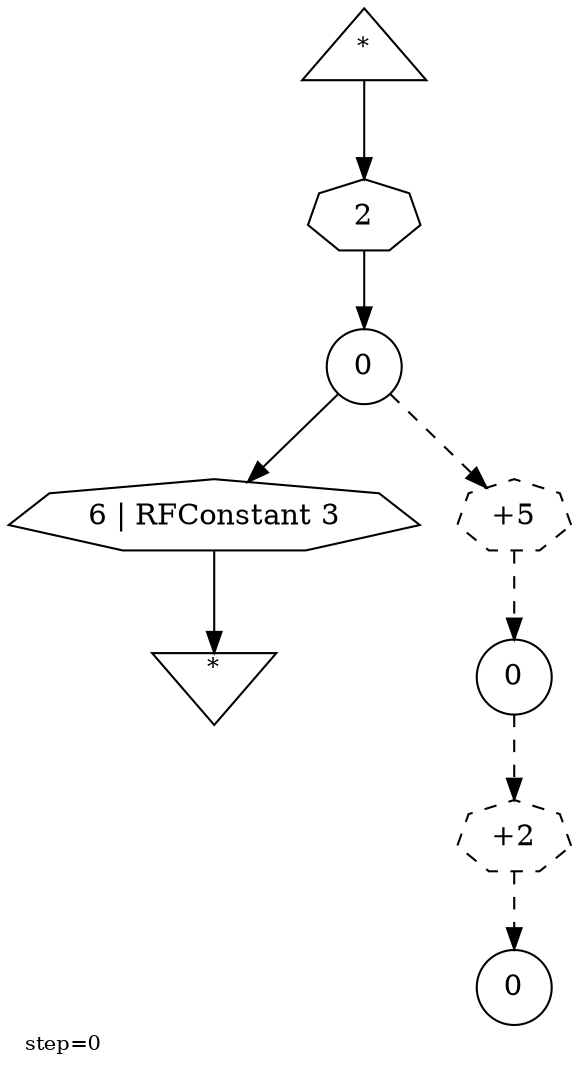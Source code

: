 digraph {
  graph  [labelloc=bottom,labeljust=left,fontsize="10",label="step=0"];
  "135" [shape=triangle,peripheries="1",label=<<SUP>*</SUP>>,labelfontcolor=black,color=black];
  "136" [shape=circle,peripheries="1",label=<0>,labelfontcolor=black,color=black];
  "138" [shape=circle,peripheries="1",label=<0>,labelfontcolor=black,color=black];
  "140" [shape=invtriangle,peripheries="1",label=<<SUP>*</SUP>>,labelfontcolor=black,color=black];
  "142" [shape=circle,peripheries="1",label=<0>,labelfontcolor=black,color=black];
  "137" [label=<2>,peripheries="1",color=black,shape=septagon];
  "135" -> "137" [color=black];
  "137" -> "136" [color=black];
  "141" [label=<6 | RFConstant 3>,peripheries="1",color=black,shape=septagon];
  "136" -> "141" [color=black];
  "141" -> "140" [color=black];
  "139" [label=<+5>,peripheries="1",color=black,style=dashed,shape=septagon];
  "136" -> "139" [style=dashed,color=black];
  "139" -> "138" [style=dashed,color=black];
  "143" [label=<+2>,peripheries="1",color=black,style=dashed,shape=septagon];
  "138" -> "143" [style=dashed,color=black];
  "143" -> "142" [style=dashed,color=black];
}